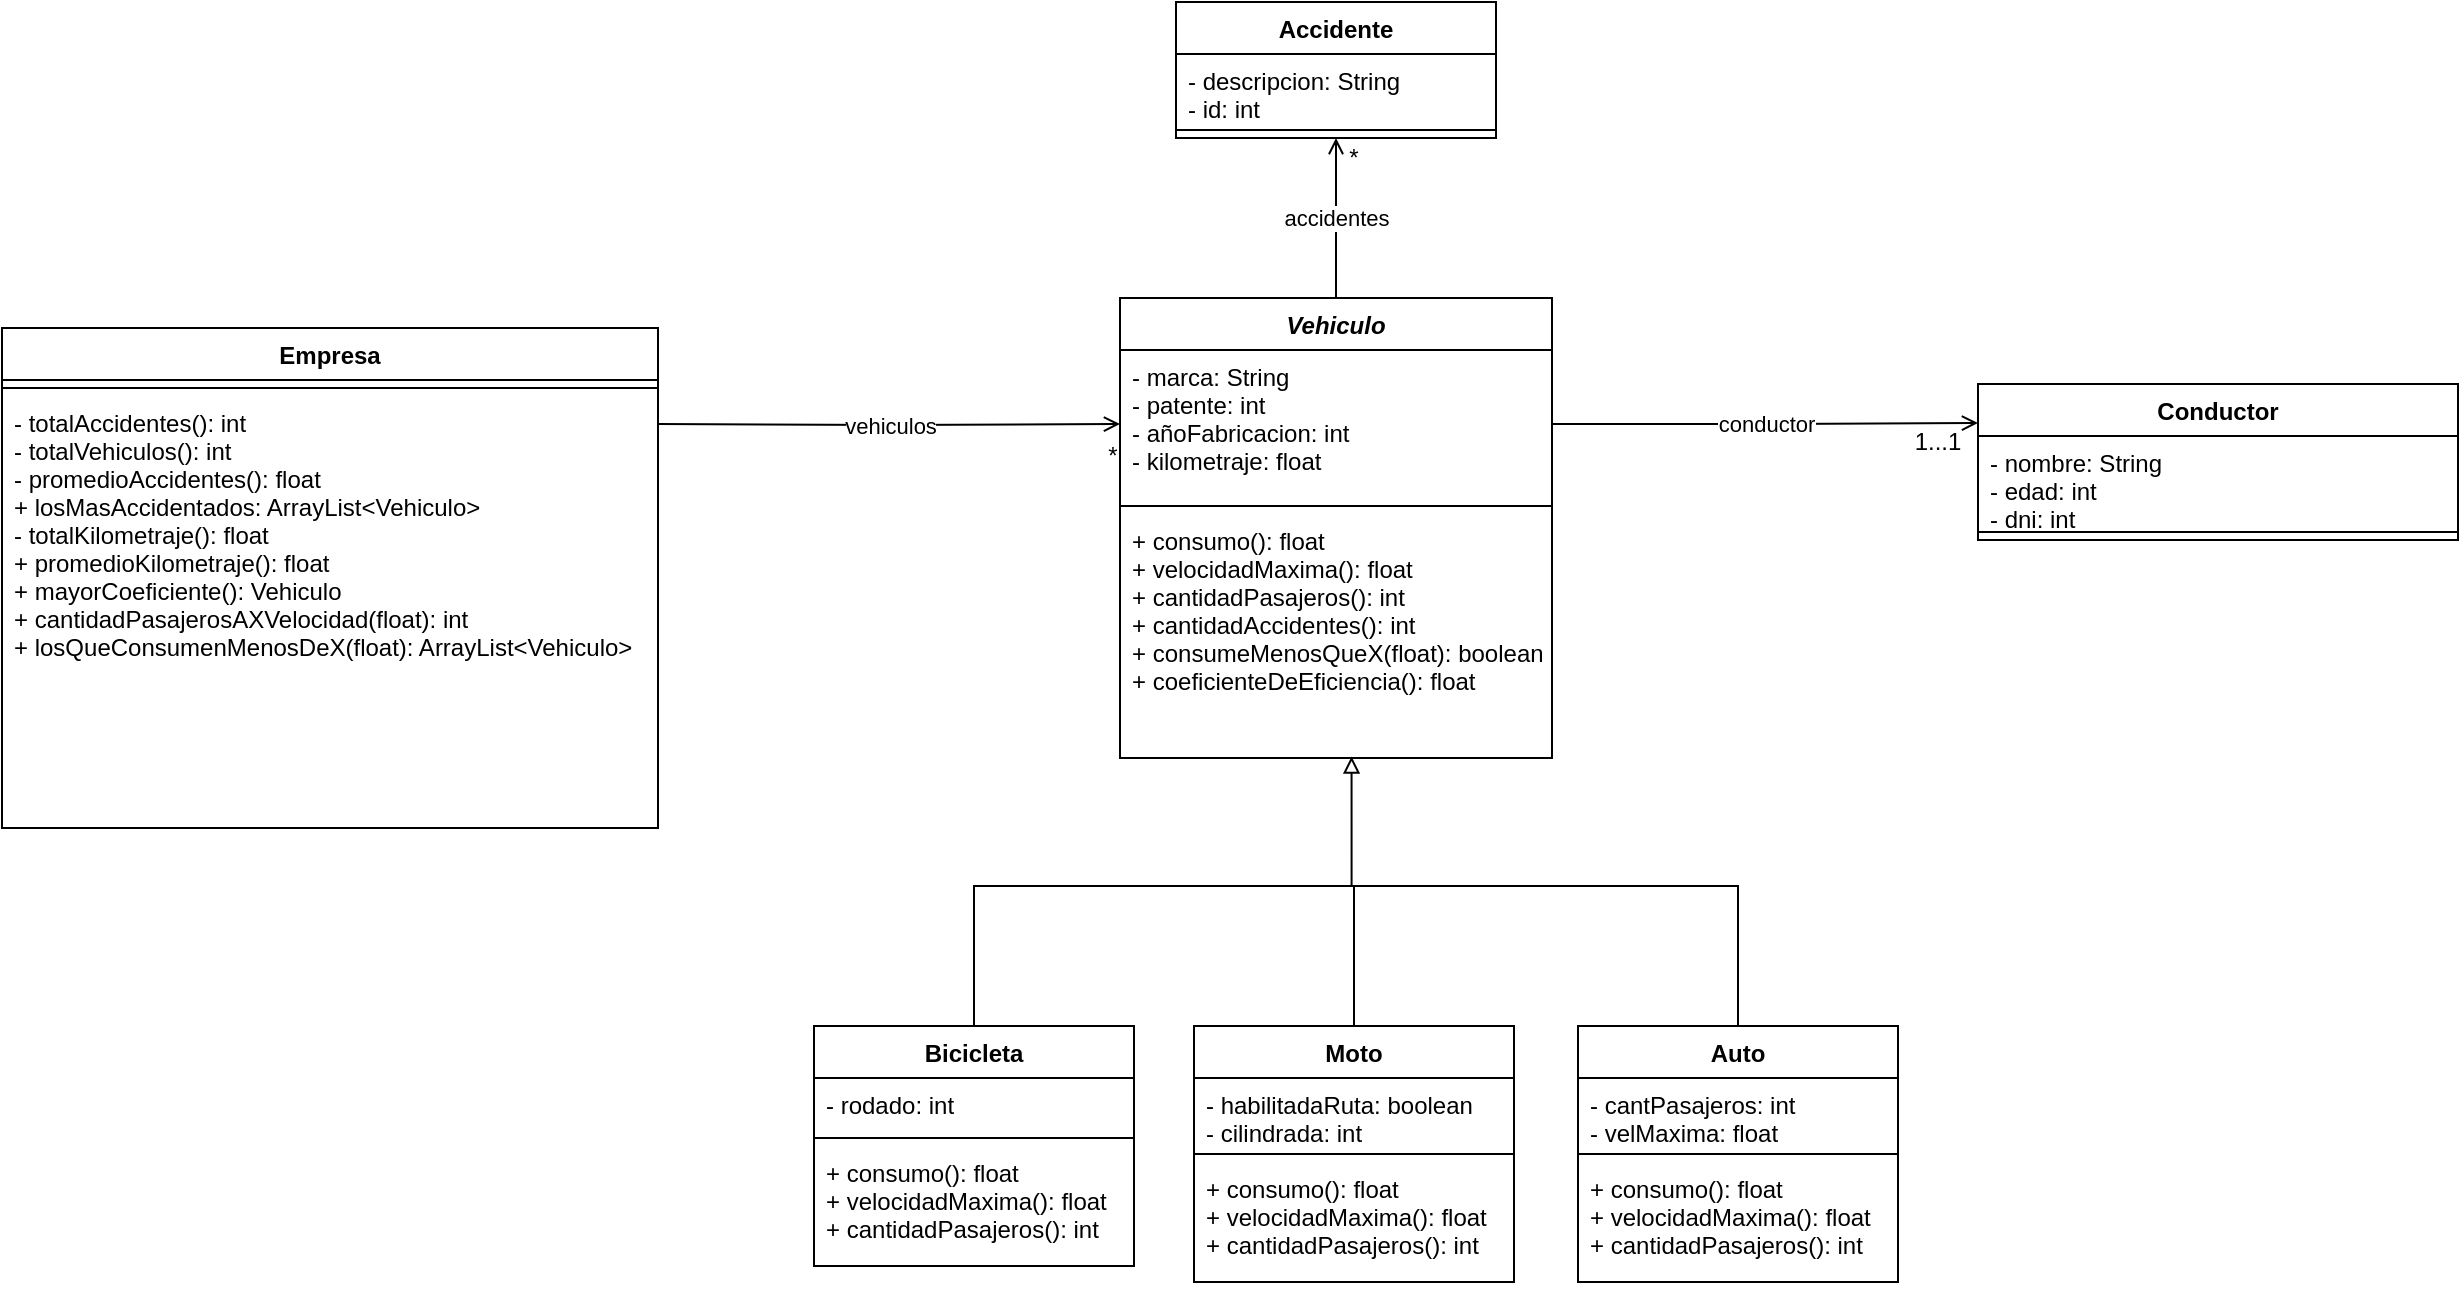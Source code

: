 <mxfile version="19.0.3" type="device"><diagram id="Gq5wEftZ4jmd-vgihSeH" name="Página-1"><mxGraphModel dx="1175" dy="806" grid="1" gridSize="10" guides="1" tooltips="1" connect="1" arrows="1" fold="1" page="1" pageScale="1" pageWidth="827" pageHeight="1169" math="0" shadow="0"><root><mxCell id="0"/><mxCell id="1" parent="0"/><mxCell id="m9dQa2b2SteqmfdYtZ4A-5" value="accidentes" style="edgeStyle=orthogonalEdgeStyle;rounded=0;orthogonalLoop=1;jettySize=auto;html=1;exitX=0.5;exitY=0;exitDx=0;exitDy=0;entryX=0.5;entryY=1;entryDx=0;entryDy=0;endArrow=open;endFill=0;" parent="1" source="iPizSVPPs4ivW82yy9Vj-1" target="iPizSVPPs4ivW82yy9Vj-9" edge="1"><mxGeometry relative="1" as="geometry"/></mxCell><mxCell id="iPizSVPPs4ivW82yy9Vj-1" value="Vehiculo" style="swimlane;fontStyle=3;align=center;verticalAlign=top;childLayout=stackLayout;horizontal=1;startSize=26;horizontalStack=0;resizeParent=1;resizeParentMax=0;resizeLast=0;collapsible=1;marginBottom=0;" parent="1" vertex="1"><mxGeometry x="-71" y="338" width="216" height="230" as="geometry"/></mxCell><mxCell id="iPizSVPPs4ivW82yy9Vj-2" value="- marca: String&#10;- patente: int&#10;- añoFabricacion: int&#10;- kilometraje: float" style="text;strokeColor=none;fillColor=none;align=left;verticalAlign=top;spacingLeft=4;spacingRight=4;overflow=hidden;rotatable=0;points=[[0,0.5],[1,0.5]];portConstraint=eastwest;" parent="iPizSVPPs4ivW82yy9Vj-1" vertex="1"><mxGeometry y="26" width="216" height="74" as="geometry"/></mxCell><mxCell id="iPizSVPPs4ivW82yy9Vj-3" value="" style="line;strokeWidth=1;fillColor=none;align=left;verticalAlign=middle;spacingTop=-1;spacingLeft=3;spacingRight=3;rotatable=0;labelPosition=right;points=[];portConstraint=eastwest;" parent="iPizSVPPs4ivW82yy9Vj-1" vertex="1"><mxGeometry y="100" width="216" height="8" as="geometry"/></mxCell><mxCell id="iPizSVPPs4ivW82yy9Vj-4" value="+ consumo(): float&#10;+ velocidadMaxima(): float&#10;+ cantidadPasajeros(): int&#10;+ cantidadAccidentes(): int&#10;+ consumeMenosQueX(float): boolean&#10;+ coeficienteDeEficiencia(): float" style="text;strokeColor=none;fillColor=none;align=left;verticalAlign=top;spacingLeft=4;spacingRight=4;overflow=hidden;rotatable=0;points=[[0,0.5],[1,0.5]];portConstraint=eastwest;" parent="iPizSVPPs4ivW82yy9Vj-1" vertex="1"><mxGeometry y="108" width="216" height="122" as="geometry"/></mxCell><mxCell id="iPizSVPPs4ivW82yy9Vj-9" value="Accidente" style="swimlane;fontStyle=1;align=center;verticalAlign=top;childLayout=stackLayout;horizontal=1;startSize=26;horizontalStack=0;resizeParent=1;resizeParentMax=0;resizeLast=0;collapsible=1;marginBottom=0;" parent="1" vertex="1"><mxGeometry x="-43" y="190" width="160" height="68" as="geometry"/></mxCell><mxCell id="iPizSVPPs4ivW82yy9Vj-10" value="- descripcion: String&#10;- id: int" style="text;strokeColor=none;fillColor=none;align=left;verticalAlign=top;spacingLeft=4;spacingRight=4;overflow=hidden;rotatable=0;points=[[0,0.5],[1,0.5]];portConstraint=eastwest;" parent="iPizSVPPs4ivW82yy9Vj-9" vertex="1"><mxGeometry y="26" width="160" height="34" as="geometry"/></mxCell><mxCell id="iPizSVPPs4ivW82yy9Vj-11" value="" style="line;strokeWidth=1;fillColor=none;align=left;verticalAlign=middle;spacingTop=-1;spacingLeft=3;spacingRight=3;rotatable=0;labelPosition=right;points=[];portConstraint=eastwest;" parent="iPizSVPPs4ivW82yy9Vj-9" vertex="1"><mxGeometry y="60" width="160" height="8" as="geometry"/></mxCell><mxCell id="iPizSVPPs4ivW82yy9Vj-14" value="*" style="text;html=1;strokeColor=none;fillColor=none;align=center;verticalAlign=middle;whiteSpace=wrap;rounded=0;" parent="1" vertex="1"><mxGeometry x="41" y="263" width="10" height="10" as="geometry"/></mxCell><mxCell id="iPizSVPPs4ivW82yy9Vj-15" value="Conductor" style="swimlane;fontStyle=1;align=center;verticalAlign=top;childLayout=stackLayout;horizontal=1;startSize=26;horizontalStack=0;resizeParent=1;resizeParentMax=0;resizeLast=0;collapsible=1;marginBottom=0;" parent="1" vertex="1"><mxGeometry x="358" y="381" width="240" height="78" as="geometry"/></mxCell><mxCell id="iPizSVPPs4ivW82yy9Vj-16" value="- nombre: String&#10;- edad: int&#10;- dni: int" style="text;strokeColor=none;fillColor=none;align=left;verticalAlign=top;spacingLeft=4;spacingRight=4;overflow=hidden;rotatable=0;points=[[0,0.5],[1,0.5]];portConstraint=eastwest;" parent="iPizSVPPs4ivW82yy9Vj-15" vertex="1"><mxGeometry y="26" width="240" height="44" as="geometry"/></mxCell><mxCell id="iPizSVPPs4ivW82yy9Vj-17" value="" style="line;strokeWidth=1;fillColor=none;align=left;verticalAlign=middle;spacingTop=-1;spacingLeft=3;spacingRight=3;rotatable=0;labelPosition=right;points=[];portConstraint=eastwest;" parent="iPizSVPPs4ivW82yy9Vj-15" vertex="1"><mxGeometry y="70" width="240" height="8" as="geometry"/></mxCell><mxCell id="iPizSVPPs4ivW82yy9Vj-25" style="edgeStyle=orthogonalEdgeStyle;rounded=0;orthogonalLoop=1;jettySize=auto;html=1;exitX=0.5;exitY=0;exitDx=0;exitDy=0;endArrow=block;endFill=0;entryX=0.536;entryY=0.994;entryDx=0;entryDy=0;entryPerimeter=0;" parent="1" source="iPizSVPPs4ivW82yy9Vj-21" target="iPizSVPPs4ivW82yy9Vj-4" edge="1"><mxGeometry relative="1" as="geometry"><mxPoint x="15" y="572" as="targetPoint"/><Array as="points"><mxPoint x="-144" y="632"/><mxPoint x="45" y="632"/></Array></mxGeometry></mxCell><mxCell id="iPizSVPPs4ivW82yy9Vj-21" value="Bicicleta" style="swimlane;fontStyle=1;align=center;verticalAlign=top;childLayout=stackLayout;horizontal=1;startSize=26;horizontalStack=0;resizeParent=1;resizeParentMax=0;resizeLast=0;collapsible=1;marginBottom=0;" parent="1" vertex="1"><mxGeometry x="-224" y="702" width="160" height="120" as="geometry"/></mxCell><mxCell id="iPizSVPPs4ivW82yy9Vj-22" value="- rodado: int" style="text;strokeColor=none;fillColor=none;align=left;verticalAlign=top;spacingLeft=4;spacingRight=4;overflow=hidden;rotatable=0;points=[[0,0.5],[1,0.5]];portConstraint=eastwest;" parent="iPizSVPPs4ivW82yy9Vj-21" vertex="1"><mxGeometry y="26" width="160" height="26" as="geometry"/></mxCell><mxCell id="iPizSVPPs4ivW82yy9Vj-23" value="" style="line;strokeWidth=1;fillColor=none;align=left;verticalAlign=middle;spacingTop=-1;spacingLeft=3;spacingRight=3;rotatable=0;labelPosition=right;points=[];portConstraint=eastwest;" parent="iPizSVPPs4ivW82yy9Vj-21" vertex="1"><mxGeometry y="52" width="160" height="8" as="geometry"/></mxCell><mxCell id="iPizSVPPs4ivW82yy9Vj-24" value="+ consumo(): float&#10;+ velocidadMaxima(): float&#10;+ cantidadPasajeros(): int" style="text;strokeColor=none;fillColor=none;align=left;verticalAlign=top;spacingLeft=4;spacingRight=4;overflow=hidden;rotatable=0;points=[[0,0.5],[1,0.5]];portConstraint=eastwest;" parent="iPizSVPPs4ivW82yy9Vj-21" vertex="1"><mxGeometry y="60" width="160" height="60" as="geometry"/></mxCell><mxCell id="BxgQajmpgPvk8qkZTGaB-5" style="edgeStyle=orthogonalEdgeStyle;rounded=0;orthogonalLoop=1;jettySize=auto;html=1;exitX=0.5;exitY=0;exitDx=0;exitDy=0;endArrow=none;endFill=0;" parent="1" source="BxgQajmpgPvk8qkZTGaB-1" edge="1"><mxGeometry relative="1" as="geometry"><mxPoint x="46" y="632" as="targetPoint"/><Array as="points"><mxPoint x="46" y="702"/></Array></mxGeometry></mxCell><mxCell id="BxgQajmpgPvk8qkZTGaB-1" value="Moto" style="swimlane;fontStyle=1;align=center;verticalAlign=top;childLayout=stackLayout;horizontal=1;startSize=26;horizontalStack=0;resizeParent=1;resizeParentMax=0;resizeLast=0;collapsible=1;marginBottom=0;" parent="1" vertex="1"><mxGeometry x="-34" y="702" width="160" height="128" as="geometry"/></mxCell><mxCell id="BxgQajmpgPvk8qkZTGaB-2" value="- habilitadaRuta: boolean&#10;- cilindrada: int" style="text;strokeColor=none;fillColor=none;align=left;verticalAlign=top;spacingLeft=4;spacingRight=4;overflow=hidden;rotatable=0;points=[[0,0.5],[1,0.5]];portConstraint=eastwest;" parent="BxgQajmpgPvk8qkZTGaB-1" vertex="1"><mxGeometry y="26" width="160" height="34" as="geometry"/></mxCell><mxCell id="BxgQajmpgPvk8qkZTGaB-3" value="" style="line;strokeWidth=1;fillColor=none;align=left;verticalAlign=middle;spacingTop=-1;spacingLeft=3;spacingRight=3;rotatable=0;labelPosition=right;points=[];portConstraint=eastwest;" parent="BxgQajmpgPvk8qkZTGaB-1" vertex="1"><mxGeometry y="60" width="160" height="8" as="geometry"/></mxCell><mxCell id="BxgQajmpgPvk8qkZTGaB-4" value="+ consumo(): float&#10;+ velocidadMaxima(): float&#10;+ cantidadPasajeros(): int" style="text;strokeColor=none;fillColor=none;align=left;verticalAlign=top;spacingLeft=4;spacingRight=4;overflow=hidden;rotatable=0;points=[[0,0.5],[1,0.5]];portConstraint=eastwest;" parent="BxgQajmpgPvk8qkZTGaB-1" vertex="1"><mxGeometry y="68" width="160" height="60" as="geometry"/></mxCell><mxCell id="BxgQajmpgPvk8qkZTGaB-10" style="edgeStyle=orthogonalEdgeStyle;rounded=0;orthogonalLoop=1;jettySize=auto;html=1;exitX=0.5;exitY=0;exitDx=0;exitDy=0;endArrow=none;endFill=0;" parent="1" source="BxgQajmpgPvk8qkZTGaB-6" edge="1"><mxGeometry relative="1" as="geometry"><mxPoint x="45" y="632" as="targetPoint"/><Array as="points"><mxPoint x="238" y="632"/></Array></mxGeometry></mxCell><mxCell id="BxgQajmpgPvk8qkZTGaB-6" value="Auto" style="swimlane;fontStyle=1;align=center;verticalAlign=top;childLayout=stackLayout;horizontal=1;startSize=26;horizontalStack=0;resizeParent=1;resizeParentMax=0;resizeLast=0;collapsible=1;marginBottom=0;" parent="1" vertex="1"><mxGeometry x="158" y="702" width="160" height="128" as="geometry"/></mxCell><mxCell id="BxgQajmpgPvk8qkZTGaB-7" value="- cantPasajeros: int&#10;- velMaxima: float" style="text;strokeColor=none;fillColor=none;align=left;verticalAlign=top;spacingLeft=4;spacingRight=4;overflow=hidden;rotatable=0;points=[[0,0.5],[1,0.5]];portConstraint=eastwest;" parent="BxgQajmpgPvk8qkZTGaB-6" vertex="1"><mxGeometry y="26" width="160" height="34" as="geometry"/></mxCell><mxCell id="BxgQajmpgPvk8qkZTGaB-8" value="" style="line;strokeWidth=1;fillColor=none;align=left;verticalAlign=middle;spacingTop=-1;spacingLeft=3;spacingRight=3;rotatable=0;labelPosition=right;points=[];portConstraint=eastwest;" parent="BxgQajmpgPvk8qkZTGaB-6" vertex="1"><mxGeometry y="60" width="160" height="8" as="geometry"/></mxCell><mxCell id="BxgQajmpgPvk8qkZTGaB-9" value="+ consumo(): float&#10;+ velocidadMaxima(): float&#10;+ cantidadPasajeros(): int" style="text;strokeColor=none;fillColor=none;align=left;verticalAlign=top;spacingLeft=4;spacingRight=4;overflow=hidden;rotatable=0;points=[[0,0.5],[1,0.5]];portConstraint=eastwest;" parent="BxgQajmpgPvk8qkZTGaB-6" vertex="1"><mxGeometry y="68" width="160" height="60" as="geometry"/></mxCell><mxCell id="BxgQajmpgPvk8qkZTGaB-11" value="Empresa" style="swimlane;fontStyle=1;align=center;verticalAlign=top;childLayout=stackLayout;horizontal=1;startSize=26;horizontalStack=0;resizeParent=1;resizeParentMax=0;resizeLast=0;collapsible=1;marginBottom=0;" parent="1" vertex="1"><mxGeometry x="-630" y="353" width="328" height="250" as="geometry"/></mxCell><mxCell id="BxgQajmpgPvk8qkZTGaB-13" value="" style="line;strokeWidth=1;fillColor=none;align=left;verticalAlign=middle;spacingTop=-1;spacingLeft=3;spacingRight=3;rotatable=0;labelPosition=right;points=[];portConstraint=eastwest;" parent="BxgQajmpgPvk8qkZTGaB-11" vertex="1"><mxGeometry y="26" width="328" height="8" as="geometry"/></mxCell><mxCell id="BxgQajmpgPvk8qkZTGaB-14" value="- totalAccidentes(): int&#10;- totalVehiculos(): int&#10;- promedioAccidentes(): float&#10;+ losMasAccidentados: ArrayList&lt;Vehiculo&gt;&#10;- totalKilometraje(): float&#10;+ promedioKilometraje(): float&#10;+ mayorCoeficiente(): Vehiculo&#10;+ cantidadPasajerosAXVelocidad(float): int&#10;+ losQueConsumenMenosDeX(float): ArrayList&lt;Vehiculo&gt;" style="text;strokeColor=none;fillColor=none;align=left;verticalAlign=top;spacingLeft=4;spacingRight=4;overflow=hidden;rotatable=0;points=[[0,0.5],[1,0.5]];portConstraint=eastwest;" parent="BxgQajmpgPvk8qkZTGaB-11" vertex="1"><mxGeometry y="34" width="328" height="216" as="geometry"/></mxCell><mxCell id="BxgQajmpgPvk8qkZTGaB-15" value="vehiculos" style="edgeStyle=orthogonalEdgeStyle;rounded=0;orthogonalLoop=1;jettySize=auto;html=1;exitX=1;exitY=0.5;exitDx=0;exitDy=0;endArrow=open;endFill=0;entryX=0;entryY=0.5;entryDx=0;entryDy=0;" parent="1" target="iPizSVPPs4ivW82yy9Vj-2" edge="1"><mxGeometry relative="1" as="geometry"><mxPoint x="-302.0" y="401" as="sourcePoint"/><mxPoint x="-150" y="403" as="targetPoint"/></mxGeometry></mxCell><mxCell id="m9dQa2b2SteqmfdYtZ4A-1" value="conductor" style="edgeStyle=orthogonalEdgeStyle;rounded=0;orthogonalLoop=1;jettySize=auto;html=1;exitX=1;exitY=0.5;exitDx=0;exitDy=0;entryX=0;entryY=0.25;entryDx=0;entryDy=0;endArrow=open;endFill=0;" parent="1" source="iPizSVPPs4ivW82yy9Vj-2" target="iPizSVPPs4ivW82yy9Vj-15" edge="1"><mxGeometry relative="1" as="geometry"/></mxCell><mxCell id="m9dQa2b2SteqmfdYtZ4A-2" value="*" style="text;html=1;strokeColor=none;fillColor=none;align=center;verticalAlign=middle;whiteSpace=wrap;rounded=0;" parent="1" vertex="1"><mxGeometry x="-78" y="412" width="7" height="10" as="geometry"/></mxCell><mxCell id="m9dQa2b2SteqmfdYtZ4A-3" value="1...1" style="text;html=1;strokeColor=none;fillColor=none;align=center;verticalAlign=middle;whiteSpace=wrap;rounded=0;" parent="1" vertex="1"><mxGeometry x="328" y="405" width="20" height="10" as="geometry"/></mxCell></root></mxGraphModel></diagram></mxfile>